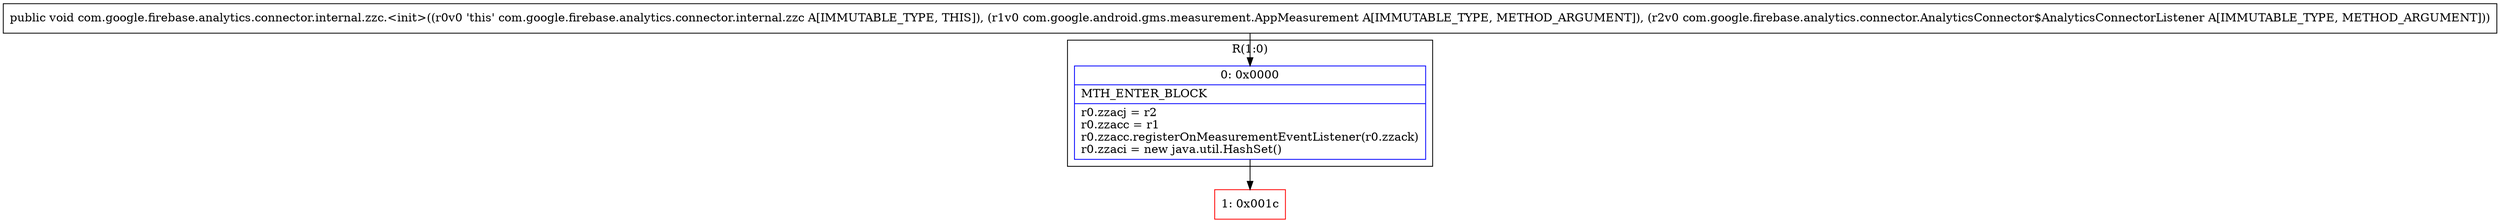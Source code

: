 digraph "CFG forcom.google.firebase.analytics.connector.internal.zzc.\<init\>(Lcom\/google\/android\/gms\/measurement\/AppMeasurement;Lcom\/google\/firebase\/analytics\/connector\/AnalyticsConnector$AnalyticsConnectorListener;)V" {
subgraph cluster_Region_247523545 {
label = "R(1:0)";
node [shape=record,color=blue];
Node_0 [shape=record,label="{0\:\ 0x0000|MTH_ENTER_BLOCK\l|r0.zzacj = r2\lr0.zzacc = r1\lr0.zzacc.registerOnMeasurementEventListener(r0.zzack)\lr0.zzaci = new java.util.HashSet()\l}"];
}
Node_1 [shape=record,color=red,label="{1\:\ 0x001c}"];
MethodNode[shape=record,label="{public void com.google.firebase.analytics.connector.internal.zzc.\<init\>((r0v0 'this' com.google.firebase.analytics.connector.internal.zzc A[IMMUTABLE_TYPE, THIS]), (r1v0 com.google.android.gms.measurement.AppMeasurement A[IMMUTABLE_TYPE, METHOD_ARGUMENT]), (r2v0 com.google.firebase.analytics.connector.AnalyticsConnector$AnalyticsConnectorListener A[IMMUTABLE_TYPE, METHOD_ARGUMENT])) }"];
MethodNode -> Node_0;
Node_0 -> Node_1;
}


